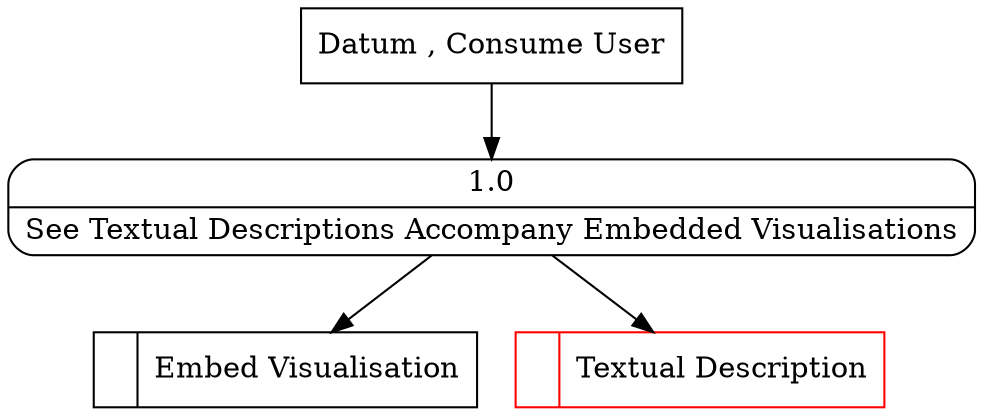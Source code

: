 digraph dfd2{ 
node[shape=record]
200 [label="<f0>  |<f1> Embed Visualisation " ];
201 [label="<f0>  |<f1> Textual Description " color=red];
202 [label="Datum , Consume User" shape=box];
203 [label="{<f0> 1.0|<f1> See Textual Descriptions Accompany Embedded Visualisations }" shape=Mrecord];
202 -> 203
203 -> 201
203 -> 200
}